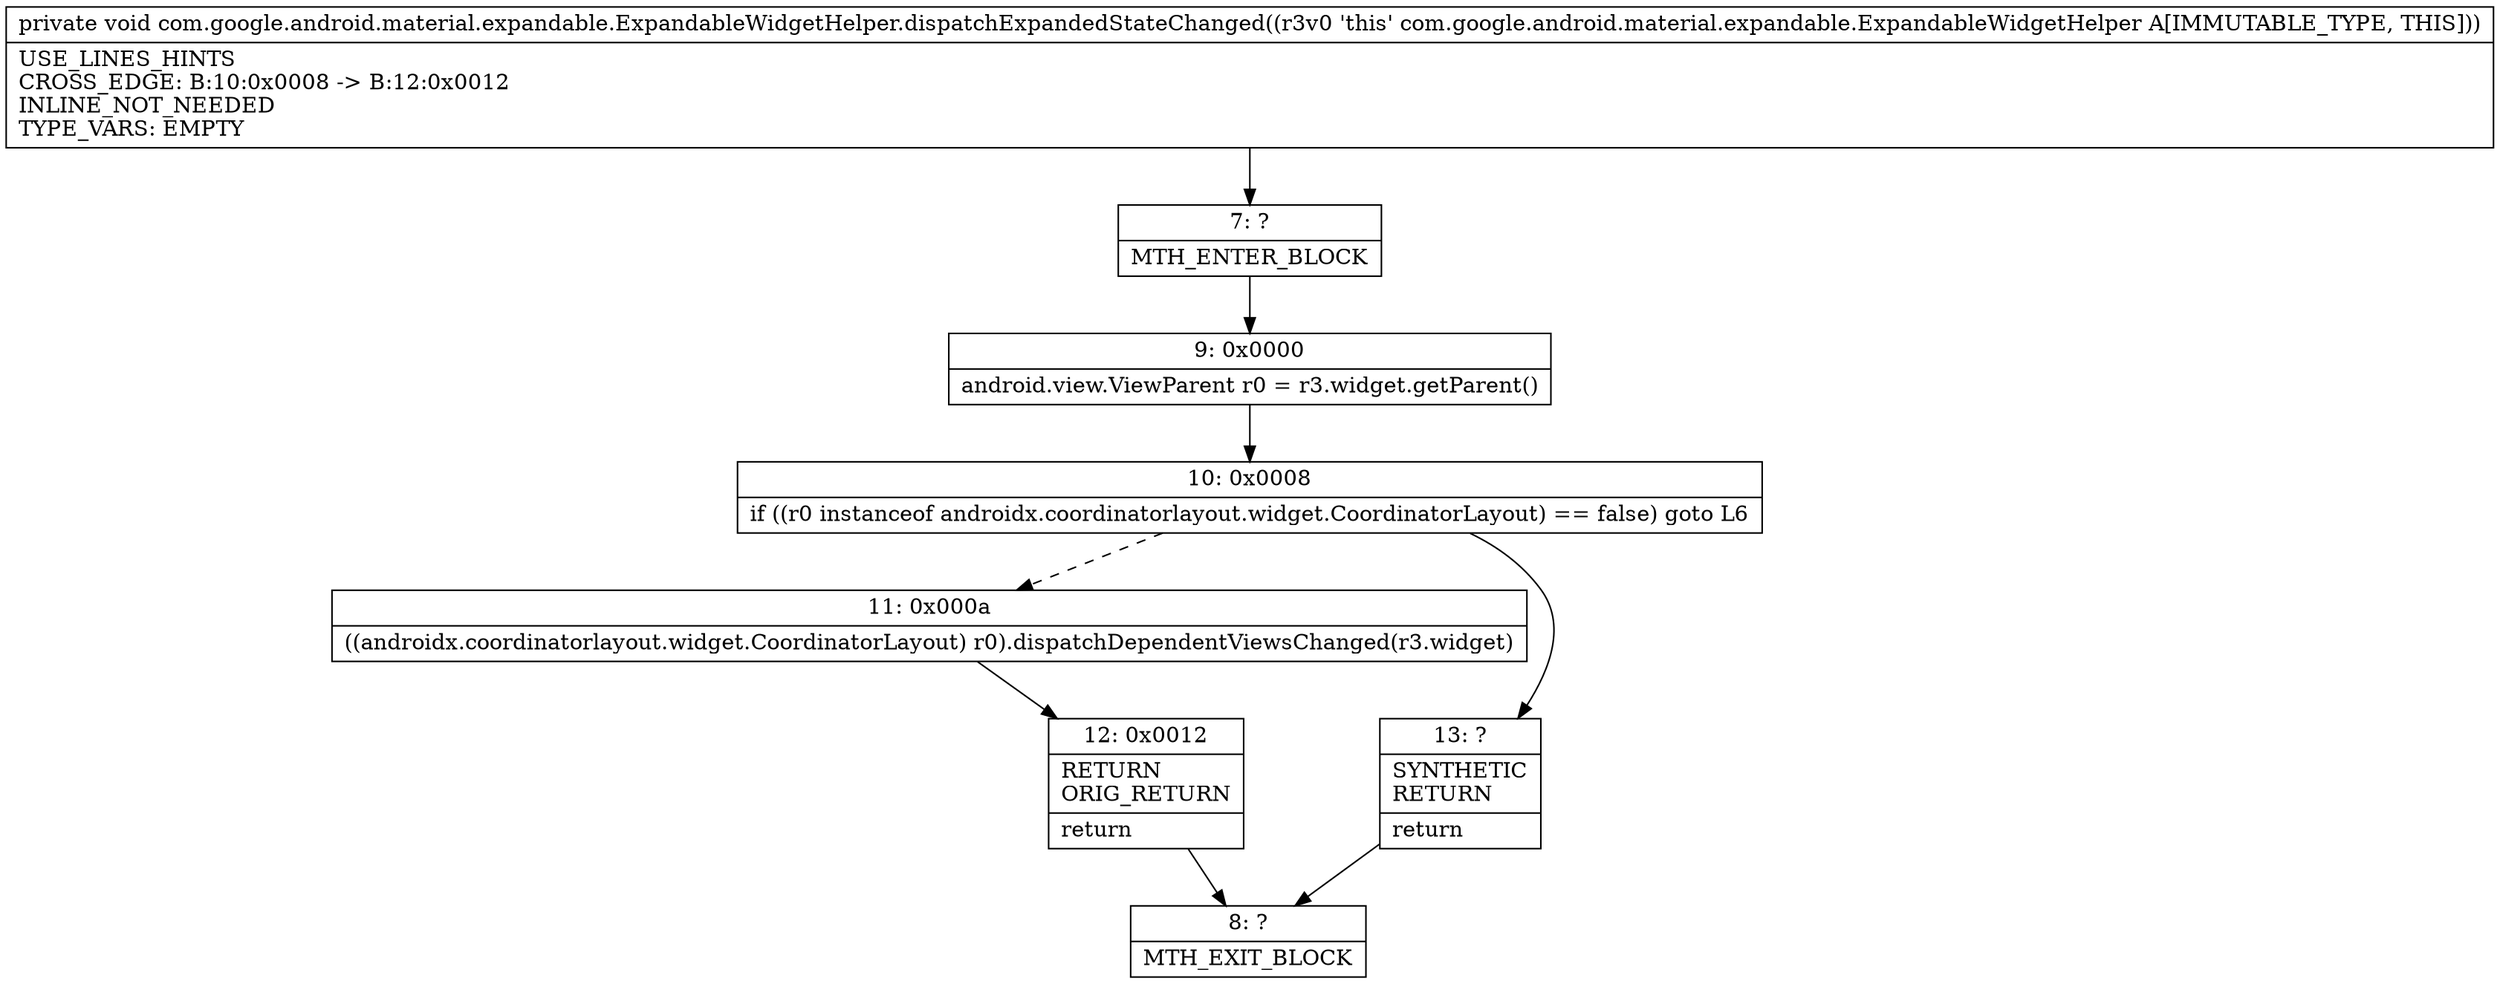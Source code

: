 digraph "CFG forcom.google.android.material.expandable.ExpandableWidgetHelper.dispatchExpandedStateChanged()V" {
Node_7 [shape=record,label="{7\:\ ?|MTH_ENTER_BLOCK\l}"];
Node_9 [shape=record,label="{9\:\ 0x0000|android.view.ViewParent r0 = r3.widget.getParent()\l}"];
Node_10 [shape=record,label="{10\:\ 0x0008|if ((r0 instanceof androidx.coordinatorlayout.widget.CoordinatorLayout) == false) goto L6\l}"];
Node_11 [shape=record,label="{11\:\ 0x000a|((androidx.coordinatorlayout.widget.CoordinatorLayout) r0).dispatchDependentViewsChanged(r3.widget)\l}"];
Node_12 [shape=record,label="{12\:\ 0x0012|RETURN\lORIG_RETURN\l|return\l}"];
Node_8 [shape=record,label="{8\:\ ?|MTH_EXIT_BLOCK\l}"];
Node_13 [shape=record,label="{13\:\ ?|SYNTHETIC\lRETURN\l|return\l}"];
MethodNode[shape=record,label="{private void com.google.android.material.expandable.ExpandableWidgetHelper.dispatchExpandedStateChanged((r3v0 'this' com.google.android.material.expandable.ExpandableWidgetHelper A[IMMUTABLE_TYPE, THIS]))  | USE_LINES_HINTS\lCROSS_EDGE: B:10:0x0008 \-\> B:12:0x0012\lINLINE_NOT_NEEDED\lTYPE_VARS: EMPTY\l}"];
MethodNode -> Node_7;Node_7 -> Node_9;
Node_9 -> Node_10;
Node_10 -> Node_11[style=dashed];
Node_10 -> Node_13;
Node_11 -> Node_12;
Node_12 -> Node_8;
Node_13 -> Node_8;
}

